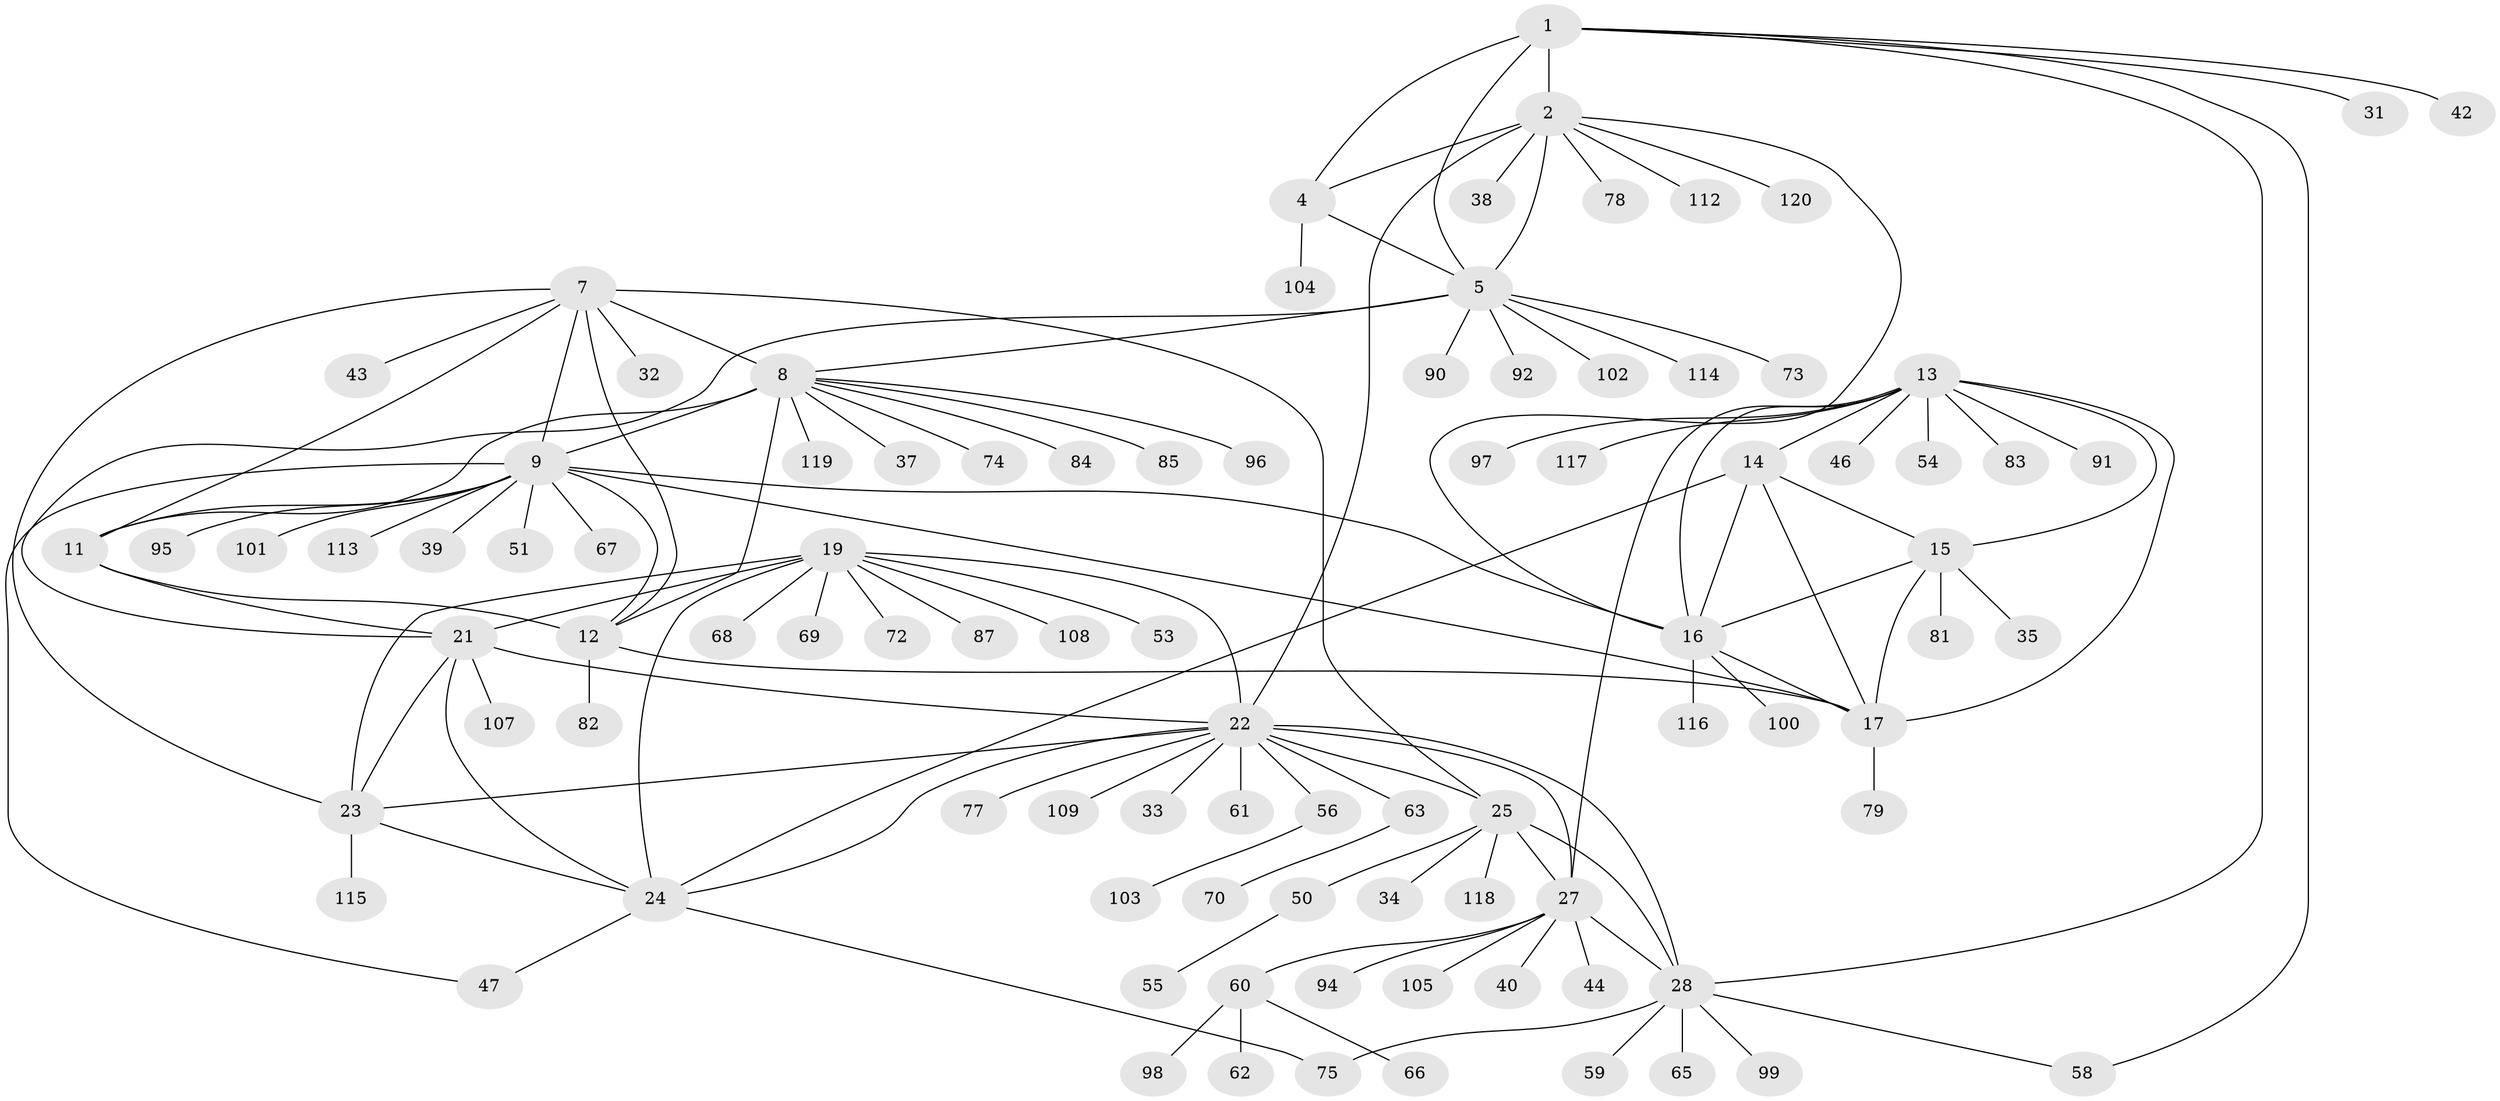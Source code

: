 // Generated by graph-tools (version 1.1) at 2025/52/02/27/25 19:52:18]
// undirected, 94 vertices, 130 edges
graph export_dot {
graph [start="1"]
  node [color=gray90,style=filled];
  1 [super="+48"];
  2 [super="+3"];
  4 [super="+6"];
  5 [super="+110"];
  7 [super="+80"];
  8 [super="+10"];
  9 [super="+52"];
  11 [super="+71"];
  12 [super="+36"];
  13 [super="+18"];
  14;
  15 [super="+57"];
  16 [super="+93"];
  17;
  19 [super="+20"];
  21 [super="+45"];
  22 [super="+26"];
  23;
  24 [super="+41"];
  25 [super="+49"];
  27 [super="+30"];
  28 [super="+29"];
  31;
  32;
  33;
  34;
  35;
  37;
  38 [super="+76"];
  39;
  40 [super="+111"];
  42;
  43;
  44;
  46;
  47;
  50;
  51;
  53;
  54;
  55;
  56;
  58;
  59;
  60 [super="+88"];
  61;
  62 [super="+64"];
  63;
  65;
  66;
  67;
  68;
  69;
  70 [super="+89"];
  72;
  73;
  74;
  75;
  77;
  78;
  79;
  81;
  82;
  83;
  84 [super="+86"];
  85;
  87;
  90;
  91;
  92;
  94;
  95;
  96;
  97;
  98;
  99;
  100;
  101 [super="+106"];
  102;
  103;
  104;
  105;
  107;
  108;
  109;
  112;
  113;
  114;
  115;
  116;
  117;
  118;
  119;
  120;
  1 -- 2 [weight=2];
  1 -- 4 [weight=2];
  1 -- 5;
  1 -- 31;
  1 -- 42;
  1 -- 58;
  1 -- 28;
  2 -- 4 [weight=4];
  2 -- 5 [weight=2];
  2 -- 38;
  2 -- 78;
  2 -- 112;
  2 -- 16;
  2 -- 22;
  2 -- 120;
  4 -- 5 [weight=2];
  4 -- 104;
  5 -- 73;
  5 -- 90;
  5 -- 92;
  5 -- 102;
  5 -- 114;
  5 -- 8;
  5 -- 21;
  7 -- 8 [weight=2];
  7 -- 9;
  7 -- 11;
  7 -- 12;
  7 -- 23;
  7 -- 25;
  7 -- 32;
  7 -- 43;
  8 -- 9 [weight=2];
  8 -- 11 [weight=2];
  8 -- 12 [weight=2];
  8 -- 74;
  8 -- 84;
  8 -- 85;
  8 -- 96;
  8 -- 119;
  8 -- 37;
  9 -- 11;
  9 -- 12;
  9 -- 17;
  9 -- 39;
  9 -- 47;
  9 -- 51;
  9 -- 67;
  9 -- 95;
  9 -- 101;
  9 -- 113;
  9 -- 16;
  11 -- 12;
  11 -- 21;
  12 -- 82;
  12 -- 17;
  13 -- 14 [weight=2];
  13 -- 15 [weight=2];
  13 -- 16 [weight=2];
  13 -- 17 [weight=2];
  13 -- 27;
  13 -- 46;
  13 -- 83;
  13 -- 91;
  13 -- 97;
  13 -- 117;
  13 -- 54;
  14 -- 15;
  14 -- 16;
  14 -- 17;
  14 -- 24;
  15 -- 16;
  15 -- 17;
  15 -- 35;
  15 -- 81;
  16 -- 17;
  16 -- 116;
  16 -- 100;
  17 -- 79;
  19 -- 21 [weight=2];
  19 -- 22 [weight=2];
  19 -- 23 [weight=2];
  19 -- 24 [weight=2];
  19 -- 53;
  19 -- 72;
  19 -- 87;
  19 -- 108;
  19 -- 68;
  19 -- 69;
  21 -- 22;
  21 -- 23;
  21 -- 24;
  21 -- 107;
  22 -- 23;
  22 -- 24;
  22 -- 61;
  22 -- 63;
  22 -- 77;
  22 -- 109;
  22 -- 33;
  22 -- 56;
  22 -- 25;
  22 -- 27 [weight=2];
  22 -- 28 [weight=2];
  23 -- 24;
  23 -- 115;
  24 -- 47;
  24 -- 75;
  25 -- 27 [weight=2];
  25 -- 28 [weight=2];
  25 -- 34;
  25 -- 50;
  25 -- 118;
  27 -- 28 [weight=4];
  27 -- 40;
  27 -- 44;
  27 -- 60;
  27 -- 94;
  27 -- 105;
  28 -- 65;
  28 -- 99;
  28 -- 58;
  28 -- 59;
  28 -- 75;
  50 -- 55;
  56 -- 103;
  60 -- 62;
  60 -- 66;
  60 -- 98;
  63 -- 70;
}
